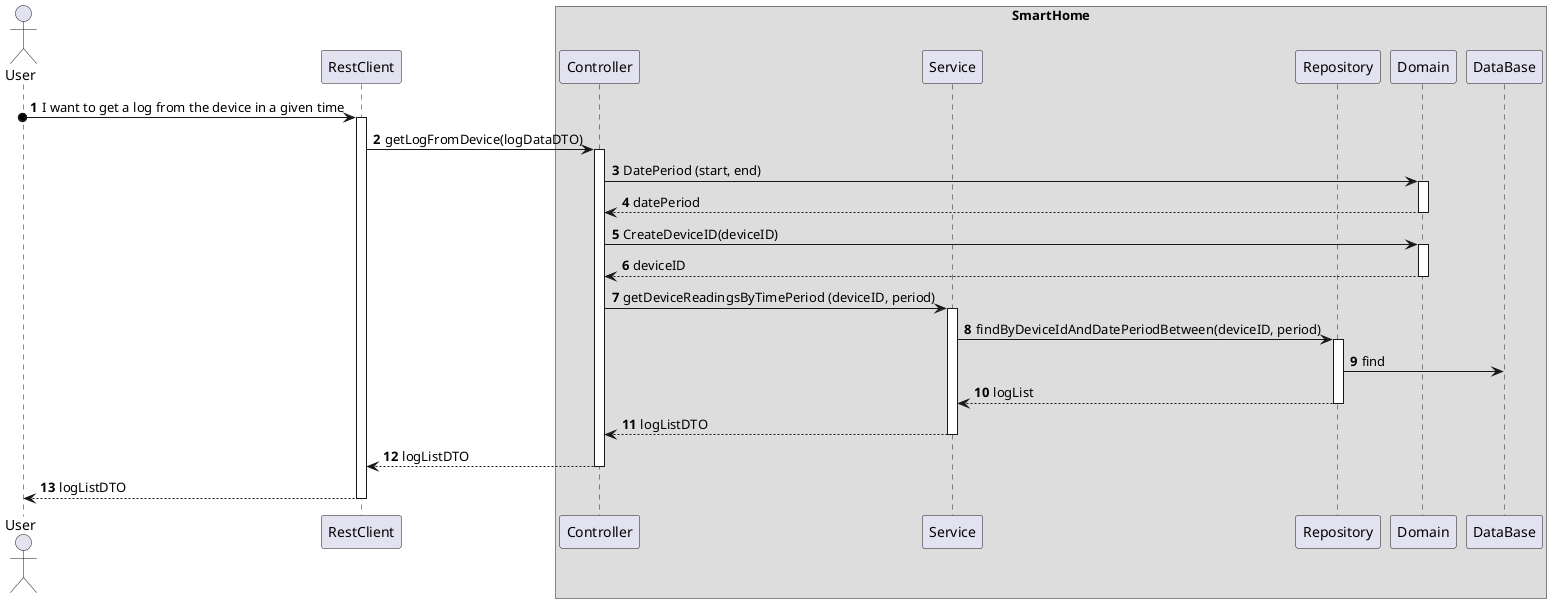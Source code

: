 @startuml
'https://plantuml.com/sequence-diagram
!pragma layout smetana

autonumber

actor "User" as User
participant "RestClient" as RC

box "SmartHome"
    participant "Controller" as CTRL
    participant "Service" as SV
    participant "Repository" as REPO
    participant "Domain" as DOM
    participant "DataBase" as BD
end box

User o-> RC : I want to get a log from the device in a given time
activate RC
RC -> CTRL : getLogFromDevice(logDataDTO)
activate CTRL
CTRL -> DOM : DatePeriod (start, end)
activate DOM
DOM --> CTRL : datePeriod
deactivate DOM
CTRL -> DOM : CreateDeviceID(deviceID)
activate DOM
DOM --> CTRL : deviceID
deactivate DOM

CTRL -> SV : getDeviceReadingsByTimePeriod (deviceID, period)
activate SV
SV -> REPO : findByDeviceIdAndDatePeriodBetween(deviceID, period)
activate REPO
REPO -> BD : find
REPO --> SV : logList
deactivate REPO

SV --> CTRL : logListDTO
deactivate SV
CTRL --> RC : logListDTO
deactivate CTRL
RC --> User : logListDTO
deactivate RC


@enduml